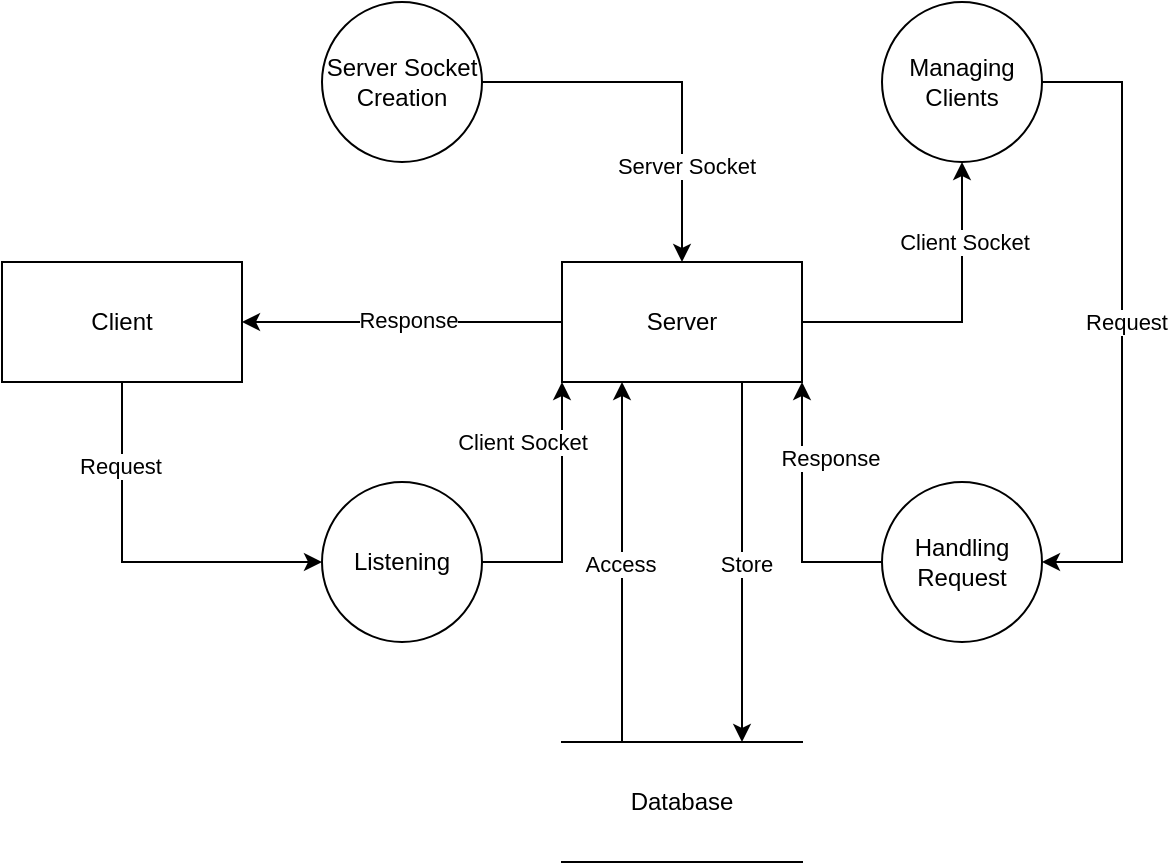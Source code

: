 <mxfile version="23.1.5" type="device">
  <diagram name="Page-1" id="NH2Lchvqqc6S37mWsGwC">
    <mxGraphModel dx="864" dy="516" grid="1" gridSize="10" guides="1" tooltips="1" connect="1" arrows="1" fold="1" page="1" pageScale="1" pageWidth="850" pageHeight="1100" math="0" shadow="0">
      <root>
        <mxCell id="0" />
        <mxCell id="1" parent="0" />
        <mxCell id="5Muy2-Ji86HaY1o31Bb2-4" value="Server Socket Creation" style="ellipse;whiteSpace=wrap;html=1;aspect=fixed;" vertex="1" parent="1">
          <mxGeometry x="240" y="240" width="80" height="80" as="geometry" />
        </mxCell>
        <mxCell id="5Muy2-Ji86HaY1o31Bb2-5" value="Server" style="rounded=0;whiteSpace=wrap;html=1;" vertex="1" parent="1">
          <mxGeometry x="360" y="370" width="120" height="60" as="geometry" />
        </mxCell>
        <mxCell id="5Muy2-Ji86HaY1o31Bb2-6" value="" style="endArrow=classic;html=1;rounded=0;exitX=1;exitY=0.5;exitDx=0;exitDy=0;entryX=0.5;entryY=0;entryDx=0;entryDy=0;" edge="1" parent="1" source="5Muy2-Ji86HaY1o31Bb2-4" target="5Muy2-Ji86HaY1o31Bb2-5">
          <mxGeometry width="50" height="50" relative="1" as="geometry">
            <mxPoint x="400" y="390" as="sourcePoint" />
            <mxPoint x="450" y="340" as="targetPoint" />
            <Array as="points">
              <mxPoint x="420" y="280" />
            </Array>
          </mxGeometry>
        </mxCell>
        <mxCell id="5Muy2-Ji86HaY1o31Bb2-7" value="Server Socket" style="edgeLabel;html=1;align=center;verticalAlign=middle;resizable=0;points=[];" vertex="1" connectable="0" parent="5Muy2-Ji86HaY1o31Bb2-6">
          <mxGeometry x="0.495" y="2" relative="1" as="geometry">
            <mxPoint as="offset" />
          </mxGeometry>
        </mxCell>
        <mxCell id="5Muy2-Ji86HaY1o31Bb2-8" value="Listening" style="ellipse;whiteSpace=wrap;html=1;aspect=fixed;" vertex="1" parent="1">
          <mxGeometry x="240" y="480" width="80" height="80" as="geometry" />
        </mxCell>
        <mxCell id="5Muy2-Ji86HaY1o31Bb2-9" value="" style="endArrow=classic;html=1;rounded=0;exitX=1;exitY=0.5;exitDx=0;exitDy=0;entryX=0;entryY=1;entryDx=0;entryDy=0;" edge="1" parent="1" source="5Muy2-Ji86HaY1o31Bb2-8" target="5Muy2-Ji86HaY1o31Bb2-5">
          <mxGeometry width="50" height="50" relative="1" as="geometry">
            <mxPoint x="400" y="490" as="sourcePoint" />
            <mxPoint x="500" y="540" as="targetPoint" />
            <Array as="points">
              <mxPoint x="360" y="520" />
            </Array>
          </mxGeometry>
        </mxCell>
        <mxCell id="5Muy2-Ji86HaY1o31Bb2-10" value="Client Socket" style="edgeLabel;html=1;align=center;verticalAlign=middle;resizable=0;points=[];" vertex="1" connectable="0" parent="5Muy2-Ji86HaY1o31Bb2-9">
          <mxGeometry x="0.537" y="-2" relative="1" as="geometry">
            <mxPoint x="-22" as="offset" />
          </mxGeometry>
        </mxCell>
        <mxCell id="5Muy2-Ji86HaY1o31Bb2-11" value="Managing Clients" style="ellipse;whiteSpace=wrap;html=1;aspect=fixed;" vertex="1" parent="1">
          <mxGeometry x="520" y="240" width="80" height="80" as="geometry" />
        </mxCell>
        <mxCell id="5Muy2-Ji86HaY1o31Bb2-12" value="" style="endArrow=classic;html=1;rounded=0;entryX=0.5;entryY=1;entryDx=0;entryDy=0;exitX=1;exitY=0.5;exitDx=0;exitDy=0;" edge="1" parent="1" source="5Muy2-Ji86HaY1o31Bb2-5" target="5Muy2-Ji86HaY1o31Bb2-11">
          <mxGeometry width="50" height="50" relative="1" as="geometry">
            <mxPoint x="400" y="490" as="sourcePoint" />
            <mxPoint x="450" y="440" as="targetPoint" />
            <Array as="points">
              <mxPoint x="560" y="400" />
            </Array>
          </mxGeometry>
        </mxCell>
        <mxCell id="5Muy2-Ji86HaY1o31Bb2-13" value="Client Socket" style="edgeLabel;html=1;align=center;verticalAlign=middle;resizable=0;points=[];" vertex="1" connectable="0" parent="5Muy2-Ji86HaY1o31Bb2-12">
          <mxGeometry x="0.5" y="-1" relative="1" as="geometry">
            <mxPoint as="offset" />
          </mxGeometry>
        </mxCell>
        <mxCell id="5Muy2-Ji86HaY1o31Bb2-14" value="" style="endArrow=classic;html=1;rounded=0;entryX=1;entryY=0.5;entryDx=0;entryDy=0;exitX=1;exitY=0.5;exitDx=0;exitDy=0;" edge="1" parent="1" source="5Muy2-Ji86HaY1o31Bb2-11" target="5Muy2-Ji86HaY1o31Bb2-15">
          <mxGeometry width="50" height="50" relative="1" as="geometry">
            <mxPoint x="650" y="310" as="sourcePoint" />
            <mxPoint x="740" y="310" as="targetPoint" />
            <Array as="points">
              <mxPoint x="640" y="280" />
              <mxPoint x="640" y="520" />
            </Array>
          </mxGeometry>
        </mxCell>
        <mxCell id="5Muy2-Ji86HaY1o31Bb2-16" value="Request" style="edgeLabel;html=1;align=center;verticalAlign=middle;resizable=0;points=[];" vertex="1" connectable="0" parent="5Muy2-Ji86HaY1o31Bb2-14">
          <mxGeometry y="2" relative="1" as="geometry">
            <mxPoint as="offset" />
          </mxGeometry>
        </mxCell>
        <mxCell id="5Muy2-Ji86HaY1o31Bb2-15" value="Handling Request" style="ellipse;whiteSpace=wrap;html=1;aspect=fixed;" vertex="1" parent="1">
          <mxGeometry x="520" y="480" width="80" height="80" as="geometry" />
        </mxCell>
        <mxCell id="5Muy2-Ji86HaY1o31Bb2-17" value="" style="endArrow=classic;html=1;rounded=0;exitX=0;exitY=0.5;exitDx=0;exitDy=0;entryX=1;entryY=1;entryDx=0;entryDy=0;" edge="1" parent="1" source="5Muy2-Ji86HaY1o31Bb2-15" target="5Muy2-Ji86HaY1o31Bb2-5">
          <mxGeometry width="50" height="50" relative="1" as="geometry">
            <mxPoint x="470" y="520" as="sourcePoint" />
            <mxPoint x="450" y="440" as="targetPoint" />
            <Array as="points">
              <mxPoint x="480" y="520" />
            </Array>
          </mxGeometry>
        </mxCell>
        <mxCell id="5Muy2-Ji86HaY1o31Bb2-18" value="Response" style="edgeLabel;html=1;align=center;verticalAlign=middle;resizable=0;points=[];" vertex="1" connectable="0" parent="5Muy2-Ji86HaY1o31Bb2-17">
          <mxGeometry x="0.412" y="1" relative="1" as="geometry">
            <mxPoint x="15" as="offset" />
          </mxGeometry>
        </mxCell>
        <mxCell id="5Muy2-Ji86HaY1o31Bb2-19" value="Client" style="rounded=0;whiteSpace=wrap;html=1;" vertex="1" parent="1">
          <mxGeometry x="80" y="370" width="120" height="60" as="geometry" />
        </mxCell>
        <mxCell id="5Muy2-Ji86HaY1o31Bb2-20" value="" style="endArrow=classic;html=1;rounded=0;exitX=0.5;exitY=1;exitDx=0;exitDy=0;entryX=0;entryY=0.5;entryDx=0;entryDy=0;" edge="1" parent="1" source="5Muy2-Ji86HaY1o31Bb2-19" target="5Muy2-Ji86HaY1o31Bb2-8">
          <mxGeometry width="50" height="50" relative="1" as="geometry">
            <mxPoint x="400" y="490" as="sourcePoint" />
            <mxPoint x="450" y="440" as="targetPoint" />
            <Array as="points">
              <mxPoint x="140" y="520" />
            </Array>
          </mxGeometry>
        </mxCell>
        <mxCell id="5Muy2-Ji86HaY1o31Bb2-21" value="Request" style="edgeLabel;html=1;align=center;verticalAlign=middle;resizable=0;points=[];" vertex="1" connectable="0" parent="5Muy2-Ji86HaY1o31Bb2-20">
          <mxGeometry x="-0.558" y="-1" relative="1" as="geometry">
            <mxPoint as="offset" />
          </mxGeometry>
        </mxCell>
        <mxCell id="5Muy2-Ji86HaY1o31Bb2-22" value="" style="endArrow=classic;html=1;rounded=0;entryX=1;entryY=0.5;entryDx=0;entryDy=0;exitX=0;exitY=0.5;exitDx=0;exitDy=0;" edge="1" parent="1" source="5Muy2-Ji86HaY1o31Bb2-5" target="5Muy2-Ji86HaY1o31Bb2-19">
          <mxGeometry width="50" height="50" relative="1" as="geometry">
            <mxPoint x="400" y="490" as="sourcePoint" />
            <mxPoint x="450" y="440" as="targetPoint" />
          </mxGeometry>
        </mxCell>
        <mxCell id="5Muy2-Ji86HaY1o31Bb2-23" value="Response" style="edgeLabel;html=1;align=center;verticalAlign=middle;resizable=0;points=[];" vertex="1" connectable="0" parent="5Muy2-Ji86HaY1o31Bb2-22">
          <mxGeometry x="-0.037" y="2" relative="1" as="geometry">
            <mxPoint y="-3" as="offset" />
          </mxGeometry>
        </mxCell>
        <mxCell id="5Muy2-Ji86HaY1o31Bb2-25" value="Database" style="shape=partialRectangle;whiteSpace=wrap;html=1;left=0;right=0;fillColor=none;" vertex="1" parent="1">
          <mxGeometry x="360" y="610" width="120" height="60" as="geometry" />
        </mxCell>
        <mxCell id="5Muy2-Ji86HaY1o31Bb2-26" value="" style="endArrow=classic;html=1;rounded=0;entryX=0.75;entryY=0;entryDx=0;entryDy=0;exitX=0.75;exitY=1;exitDx=0;exitDy=0;" edge="1" parent="1" source="5Muy2-Ji86HaY1o31Bb2-5" target="5Muy2-Ji86HaY1o31Bb2-25">
          <mxGeometry width="50" height="50" relative="1" as="geometry">
            <mxPoint x="270" y="440" as="sourcePoint" />
            <mxPoint x="130" y="620" as="targetPoint" />
          </mxGeometry>
        </mxCell>
        <mxCell id="5Muy2-Ji86HaY1o31Bb2-28" value="Store" style="edgeLabel;html=1;align=center;verticalAlign=middle;resizable=0;points=[];" vertex="1" connectable="0" parent="5Muy2-Ji86HaY1o31Bb2-26">
          <mxGeometry x="0.011" y="2" relative="1" as="geometry">
            <mxPoint as="offset" />
          </mxGeometry>
        </mxCell>
        <mxCell id="5Muy2-Ji86HaY1o31Bb2-27" value="" style="endArrow=classic;html=1;rounded=0;exitX=0.25;exitY=0;exitDx=0;exitDy=0;entryX=0.25;entryY=1;entryDx=0;entryDy=0;" edge="1" parent="1" source="5Muy2-Ji86HaY1o31Bb2-25" target="5Muy2-Ji86HaY1o31Bb2-5">
          <mxGeometry width="50" height="50" relative="1" as="geometry">
            <mxPoint x="400" y="490" as="sourcePoint" />
            <mxPoint x="450" y="440" as="targetPoint" />
          </mxGeometry>
        </mxCell>
        <mxCell id="5Muy2-Ji86HaY1o31Bb2-29" value="Access" style="edgeLabel;html=1;align=center;verticalAlign=middle;resizable=0;points=[];" vertex="1" connectable="0" parent="5Muy2-Ji86HaY1o31Bb2-27">
          <mxGeometry x="-0.011" y="1" relative="1" as="geometry">
            <mxPoint as="offset" />
          </mxGeometry>
        </mxCell>
      </root>
    </mxGraphModel>
  </diagram>
</mxfile>
